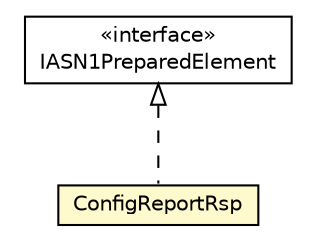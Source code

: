 #!/usr/local/bin/dot
#
# Class diagram 
# Generated by UMLGraph version R5_6-24-gf6e263 (http://www.umlgraph.org/)
#

digraph G {
	edge [fontname="Helvetica",fontsize=10,labelfontname="Helvetica",labelfontsize=10];
	node [fontname="Helvetica",fontsize=10,shape=plaintext];
	nodesep=0.25;
	ranksep=0.5;
	// org.universAAL.lddi.lib.ieeex73std.org.bn.coders.IASN1PreparedElement
	c2945364 [label=<<table title="org.universAAL.lddi.lib.ieeex73std.org.bn.coders.IASN1PreparedElement" border="0" cellborder="1" cellspacing="0" cellpadding="2" port="p" href="../../org/bn/coders/IASN1PreparedElement.html">
		<tr><td><table border="0" cellspacing="0" cellpadding="1">
<tr><td align="center" balign="center"> &#171;interface&#187; </td></tr>
<tr><td align="center" balign="center"> IASN1PreparedElement </td></tr>
		</table></td></tr>
		</table>>, URL="../../org/bn/coders/IASN1PreparedElement.html", fontname="Helvetica", fontcolor="black", fontsize=10.0];
	// org.universAAL.lddi.lib.ieeex73std.x73.p20601.ConfigReportRsp
	c2945439 [label=<<table title="org.universAAL.lddi.lib.ieeex73std.x73.p20601.ConfigReportRsp" border="0" cellborder="1" cellspacing="0" cellpadding="2" port="p" bgcolor="lemonChiffon" href="./ConfigReportRsp.html">
		<tr><td><table border="0" cellspacing="0" cellpadding="1">
<tr><td align="center" balign="center"> ConfigReportRsp </td></tr>
		</table></td></tr>
		</table>>, URL="./ConfigReportRsp.html", fontname="Helvetica", fontcolor="black", fontsize=10.0];
	//org.universAAL.lddi.lib.ieeex73std.x73.p20601.ConfigReportRsp implements org.universAAL.lddi.lib.ieeex73std.org.bn.coders.IASN1PreparedElement
	c2945364:p -> c2945439:p [dir=back,arrowtail=empty,style=dashed];
}

